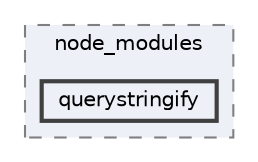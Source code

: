 digraph "pkiclassroomrescheduler/src/main/frontend/node_modules/querystringify"
{
 // LATEX_PDF_SIZE
  bgcolor="transparent";
  edge [fontname=Helvetica,fontsize=10,labelfontname=Helvetica,labelfontsize=10];
  node [fontname=Helvetica,fontsize=10,shape=box,height=0.2,width=0.4];
  compound=true
  subgraph clusterdir_72953eda66ccb3a2722c28e1c3e6c23b {
    graph [ bgcolor="#edf0f7", pencolor="grey50", label="node_modules", fontname=Helvetica,fontsize=10 style="filled,dashed", URL="dir_72953eda66ccb3a2722c28e1c3e6c23b.html",tooltip=""]
  dir_096fc31f616eefac6a047e8df062f56a [label="querystringify", fillcolor="#edf0f7", color="grey25", style="filled,bold", URL="dir_096fc31f616eefac6a047e8df062f56a.html",tooltip=""];
  }
}
